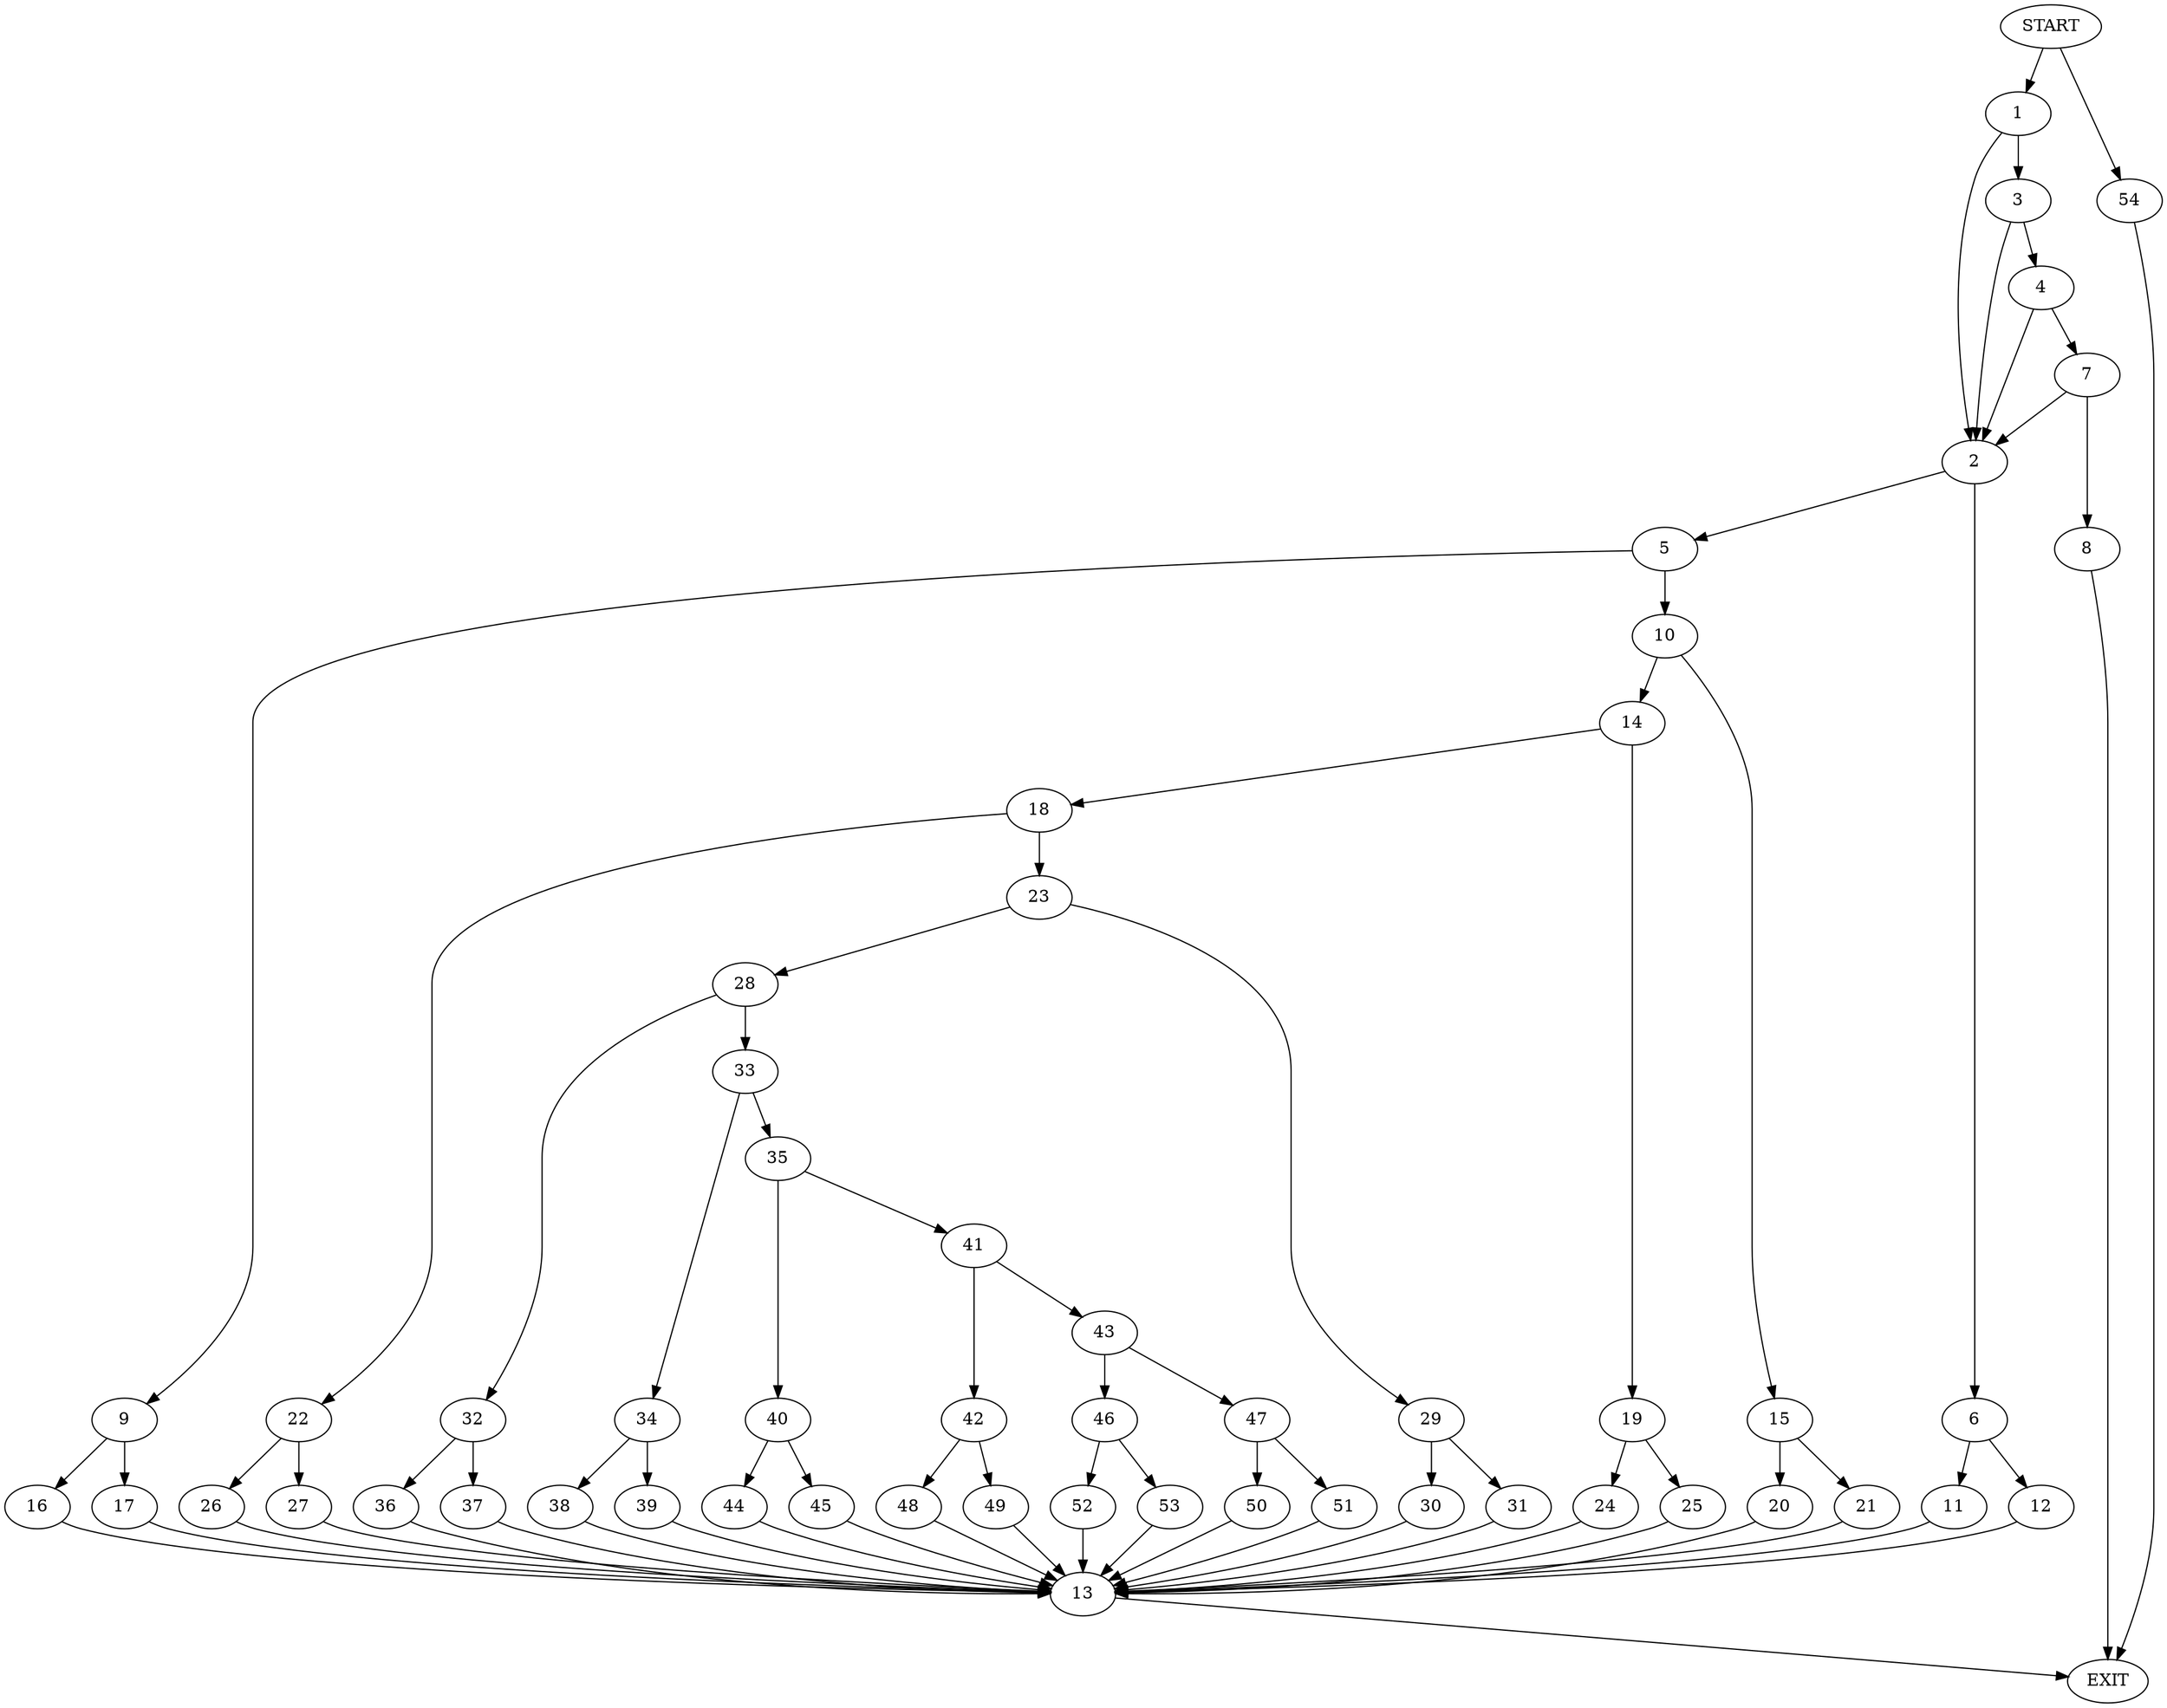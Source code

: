 digraph {
0 [label="START"]
55 [label="EXIT"]
0 -> 1
1 -> 2
1 -> 3
3 -> 4
3 -> 2
2 -> 5
2 -> 6
4 -> 2
4 -> 7
7 -> 8
7 -> 2
8 -> 55
5 -> 9
5 -> 10
6 -> 11
6 -> 12
11 -> 13
12 -> 13
13 -> 55
10 -> 14
10 -> 15
9 -> 16
9 -> 17
16 -> 13
17 -> 13
14 -> 18
14 -> 19
15 -> 20
15 -> 21
21 -> 13
20 -> 13
18 -> 22
18 -> 23
19 -> 24
19 -> 25
24 -> 13
25 -> 13
22 -> 26
22 -> 27
23 -> 28
23 -> 29
27 -> 13
26 -> 13
29 -> 30
29 -> 31
28 -> 32
28 -> 33
30 -> 13
31 -> 13
33 -> 34
33 -> 35
32 -> 36
32 -> 37
37 -> 13
36 -> 13
34 -> 38
34 -> 39
35 -> 40
35 -> 41
38 -> 13
39 -> 13
41 -> 42
41 -> 43
40 -> 44
40 -> 45
45 -> 13
44 -> 13
43 -> 46
43 -> 47
42 -> 48
42 -> 49
48 -> 13
49 -> 13
47 -> 50
47 -> 51
46 -> 52
46 -> 53
53 -> 13
52 -> 13
51 -> 13
50 -> 13
0 -> 54
54 -> 55
}
